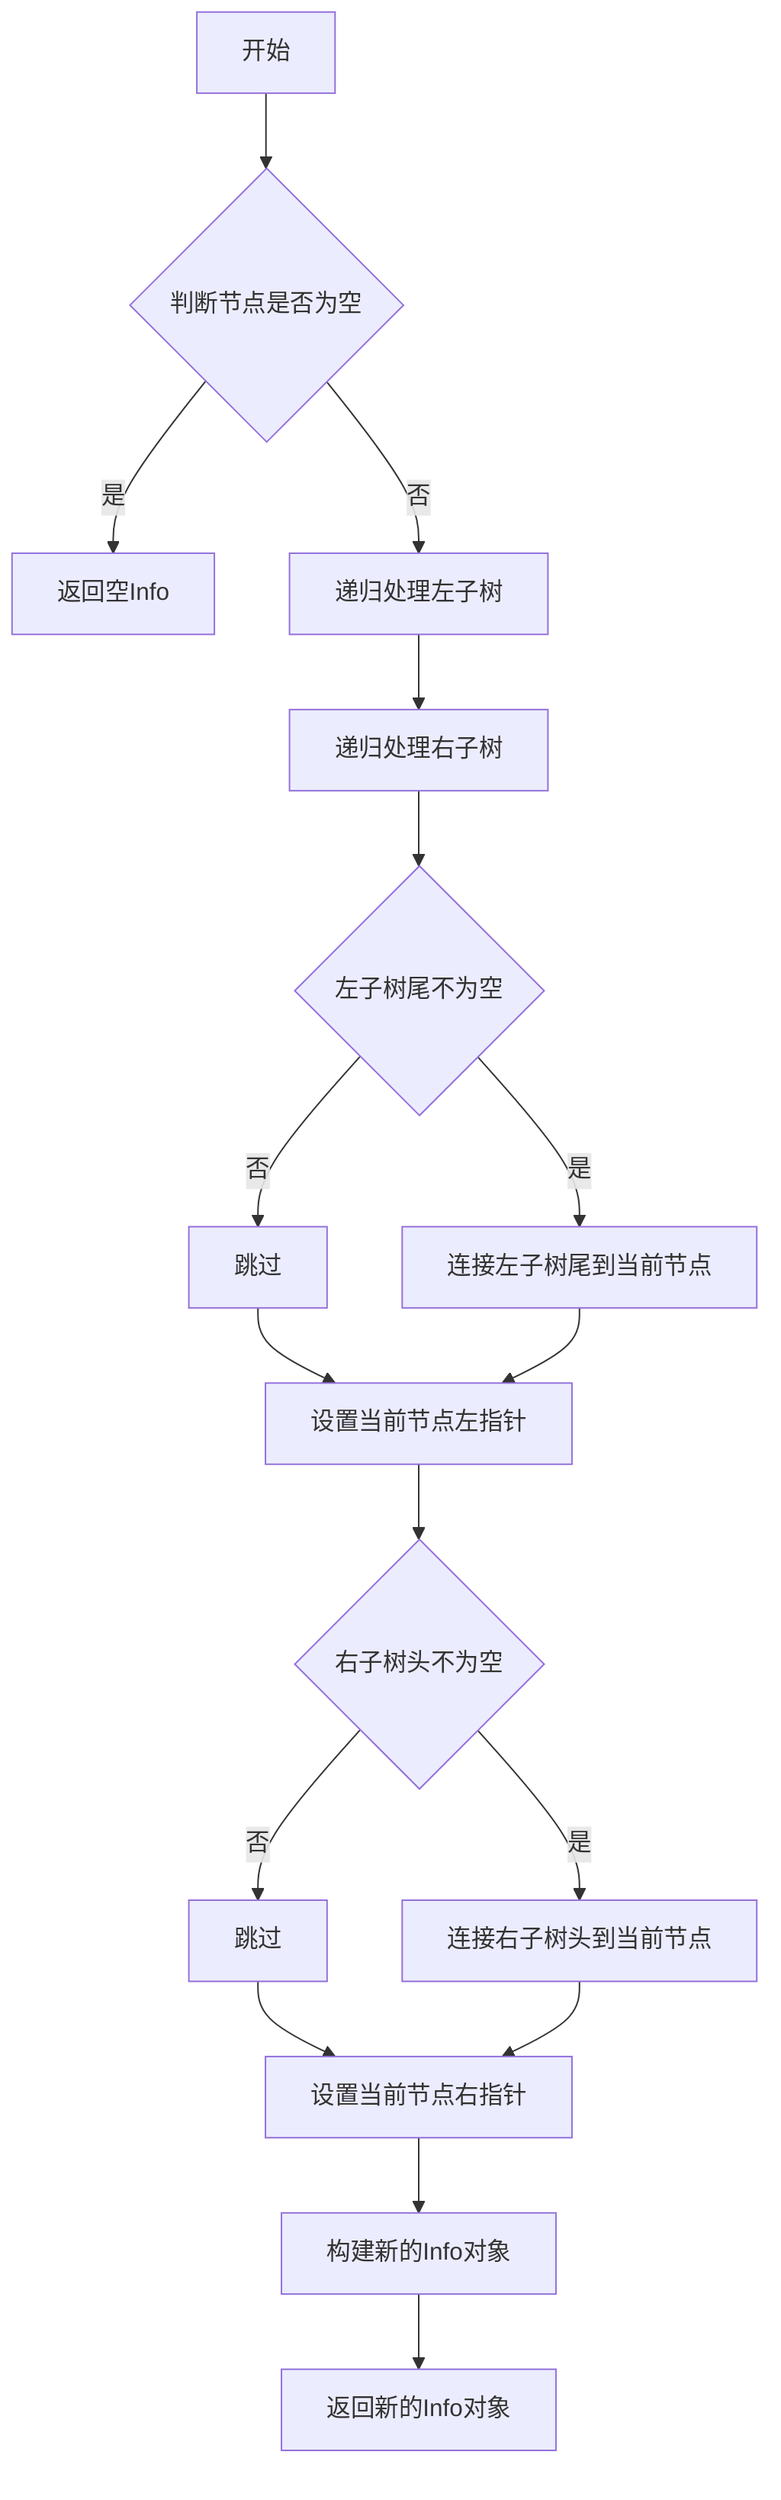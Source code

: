 flowchart TD
    A[开始] --> B{判断节点是否为空}
    B -->|是| C[返回空Info]
    B -->|否| D[递归处理左子树]
    D --> E[递归处理右子树]
    E --> F{左子树尾不为空}
    F -->|是| G[连接左子树尾到当前节点]
    F -->|否| H[跳过]
    H --> I[设置当前节点左指针]
    G --> I
    I --> J{右子树头不为空}
    J -->|是| K[连接右子树头到当前节点]
    J -->|否| L[跳过]
    L --> M[设置当前节点右指针]
    K --> M
    M --> N[构建新的Info对象]
    N --> O[返回新的Info对象]